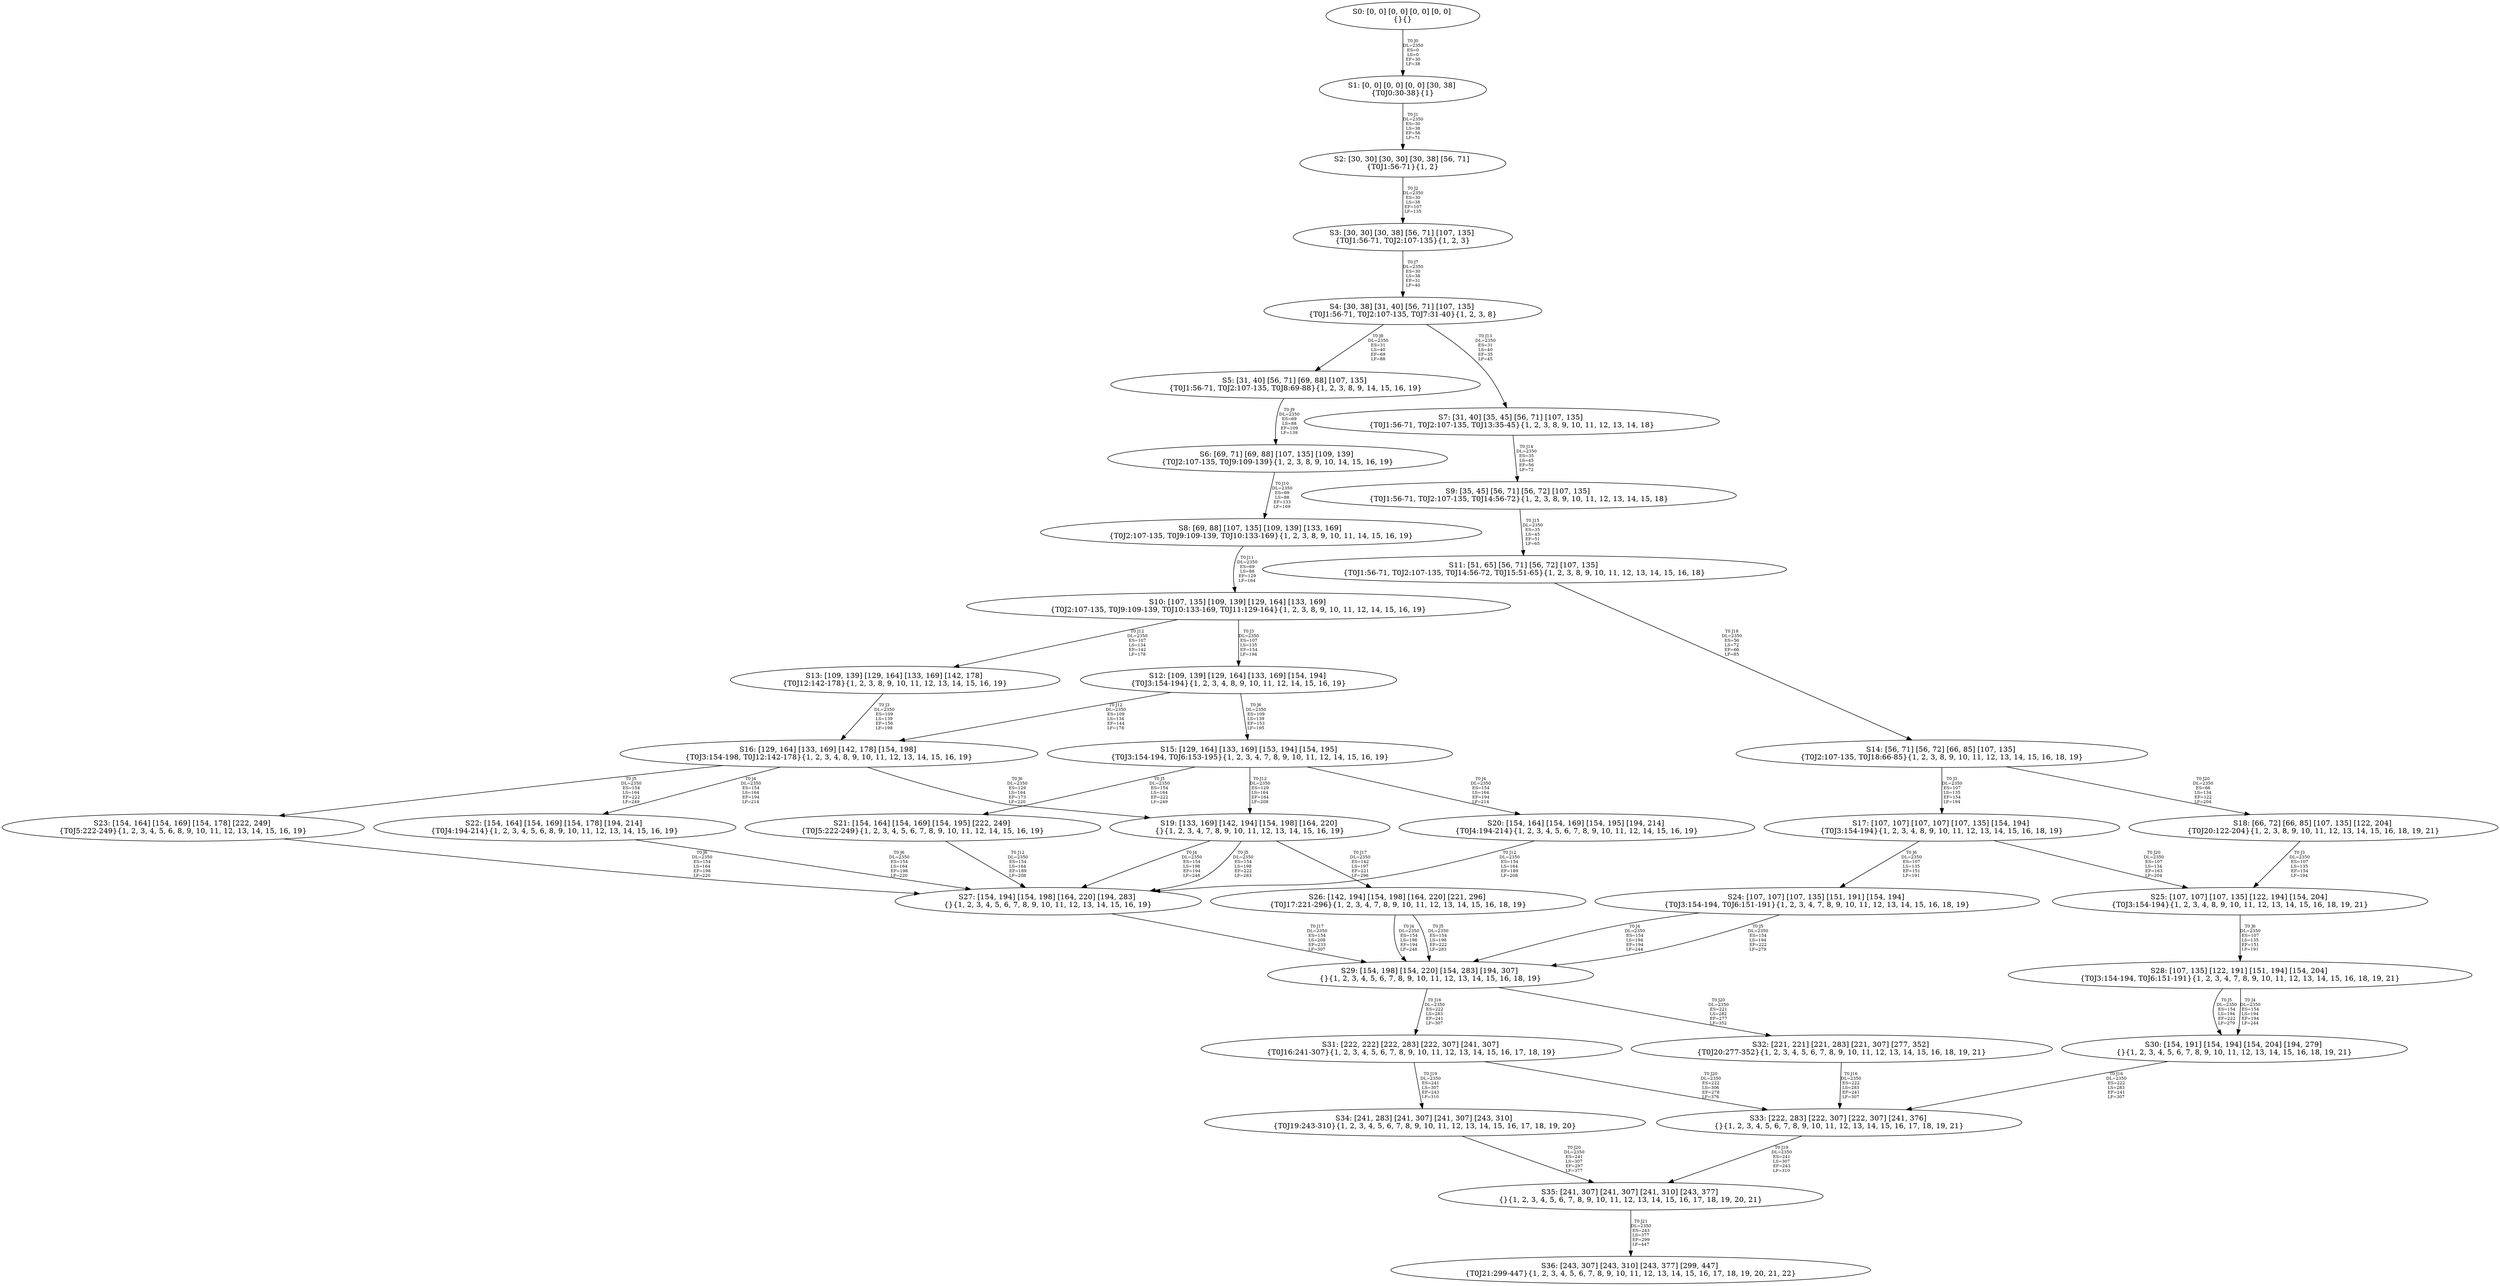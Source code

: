 digraph {
	S0[label="S0: [0, 0] [0, 0] [0, 0] [0, 0] \n{}{}"];
	S1[label="S1: [0, 0] [0, 0] [0, 0] [30, 38] \n{T0J0:30-38}{1}"];
	S2[label="S2: [30, 30] [30, 30] [30, 38] [56, 71] \n{T0J1:56-71}{1, 2}"];
	S3[label="S3: [30, 30] [30, 38] [56, 71] [107, 135] \n{T0J1:56-71, T0J2:107-135}{1, 2, 3}"];
	S4[label="S4: [30, 38] [31, 40] [56, 71] [107, 135] \n{T0J1:56-71, T0J2:107-135, T0J7:31-40}{1, 2, 3, 8}"];
	S5[label="S5: [31, 40] [56, 71] [69, 88] [107, 135] \n{T0J1:56-71, T0J2:107-135, T0J8:69-88}{1, 2, 3, 8, 9, 14, 15, 16, 19}"];
	S6[label="S6: [69, 71] [69, 88] [107, 135] [109, 139] \n{T0J2:107-135, T0J9:109-139}{1, 2, 3, 8, 9, 10, 14, 15, 16, 19}"];
	S7[label="S7: [31, 40] [35, 45] [56, 71] [107, 135] \n{T0J1:56-71, T0J2:107-135, T0J13:35-45}{1, 2, 3, 8, 9, 10, 11, 12, 13, 14, 18}"];
	S8[label="S8: [69, 88] [107, 135] [109, 139] [133, 169] \n{T0J2:107-135, T0J9:109-139, T0J10:133-169}{1, 2, 3, 8, 9, 10, 11, 14, 15, 16, 19}"];
	S9[label="S9: [35, 45] [56, 71] [56, 72] [107, 135] \n{T0J1:56-71, T0J2:107-135, T0J14:56-72}{1, 2, 3, 8, 9, 10, 11, 12, 13, 14, 15, 18}"];
	S10[label="S10: [107, 135] [109, 139] [129, 164] [133, 169] \n{T0J2:107-135, T0J9:109-139, T0J10:133-169, T0J11:129-164}{1, 2, 3, 8, 9, 10, 11, 12, 14, 15, 16, 19}"];
	S11[label="S11: [51, 65] [56, 71] [56, 72] [107, 135] \n{T0J1:56-71, T0J2:107-135, T0J14:56-72, T0J15:51-65}{1, 2, 3, 8, 9, 10, 11, 12, 13, 14, 15, 16, 18}"];
	S12[label="S12: [109, 139] [129, 164] [133, 169] [154, 194] \n{T0J3:154-194}{1, 2, 3, 4, 8, 9, 10, 11, 12, 14, 15, 16, 19}"];
	S13[label="S13: [109, 139] [129, 164] [133, 169] [142, 178] \n{T0J12:142-178}{1, 2, 3, 8, 9, 10, 11, 12, 13, 14, 15, 16, 19}"];
	S14[label="S14: [56, 71] [56, 72] [66, 85] [107, 135] \n{T0J2:107-135, T0J18:66-85}{1, 2, 3, 8, 9, 10, 11, 12, 13, 14, 15, 16, 18, 19}"];
	S15[label="S15: [129, 164] [133, 169] [153, 194] [154, 195] \n{T0J3:154-194, T0J6:153-195}{1, 2, 3, 4, 7, 8, 9, 10, 11, 12, 14, 15, 16, 19}"];
	S16[label="S16: [129, 164] [133, 169] [142, 178] [154, 198] \n{T0J3:154-198, T0J12:142-178}{1, 2, 3, 4, 8, 9, 10, 11, 12, 13, 14, 15, 16, 19}"];
	S17[label="S17: [107, 107] [107, 107] [107, 135] [154, 194] \n{T0J3:154-194}{1, 2, 3, 4, 8, 9, 10, 11, 12, 13, 14, 15, 16, 18, 19}"];
	S18[label="S18: [66, 72] [66, 85] [107, 135] [122, 204] \n{T0J20:122-204}{1, 2, 3, 8, 9, 10, 11, 12, 13, 14, 15, 16, 18, 19, 21}"];
	S19[label="S19: [133, 169] [142, 194] [154, 198] [164, 220] \n{}{1, 2, 3, 4, 7, 8, 9, 10, 11, 12, 13, 14, 15, 16, 19}"];
	S20[label="S20: [154, 164] [154, 169] [154, 195] [194, 214] \n{T0J4:194-214}{1, 2, 3, 4, 5, 6, 7, 8, 9, 10, 11, 12, 14, 15, 16, 19}"];
	S21[label="S21: [154, 164] [154, 169] [154, 195] [222, 249] \n{T0J5:222-249}{1, 2, 3, 4, 5, 6, 7, 8, 9, 10, 11, 12, 14, 15, 16, 19}"];
	S22[label="S22: [154, 164] [154, 169] [154, 178] [194, 214] \n{T0J4:194-214}{1, 2, 3, 4, 5, 6, 8, 9, 10, 11, 12, 13, 14, 15, 16, 19}"];
	S23[label="S23: [154, 164] [154, 169] [154, 178] [222, 249] \n{T0J5:222-249}{1, 2, 3, 4, 5, 6, 8, 9, 10, 11, 12, 13, 14, 15, 16, 19}"];
	S24[label="S24: [107, 107] [107, 135] [151, 191] [154, 194] \n{T0J3:154-194, T0J6:151-191}{1, 2, 3, 4, 7, 8, 9, 10, 11, 12, 13, 14, 15, 16, 18, 19}"];
	S25[label="S25: [107, 107] [107, 135] [122, 194] [154, 204] \n{T0J3:154-194}{1, 2, 3, 4, 8, 9, 10, 11, 12, 13, 14, 15, 16, 18, 19, 21}"];
	S26[label="S26: [142, 194] [154, 198] [164, 220] [221, 296] \n{T0J17:221-296}{1, 2, 3, 4, 7, 8, 9, 10, 11, 12, 13, 14, 15, 16, 18, 19}"];
	S27[label="S27: [154, 194] [154, 198] [164, 220] [194, 283] \n{}{1, 2, 3, 4, 5, 6, 7, 8, 9, 10, 11, 12, 13, 14, 15, 16, 19}"];
	S28[label="S28: [107, 135] [122, 191] [151, 194] [154, 204] \n{T0J3:154-194, T0J6:151-191}{1, 2, 3, 4, 7, 8, 9, 10, 11, 12, 13, 14, 15, 16, 18, 19, 21}"];
	S29[label="S29: [154, 198] [154, 220] [154, 283] [194, 307] \n{}{1, 2, 3, 4, 5, 6, 7, 8, 9, 10, 11, 12, 13, 14, 15, 16, 18, 19}"];
	S30[label="S30: [154, 191] [154, 194] [154, 204] [194, 279] \n{}{1, 2, 3, 4, 5, 6, 7, 8, 9, 10, 11, 12, 13, 14, 15, 16, 18, 19, 21}"];
	S31[label="S31: [222, 222] [222, 283] [222, 307] [241, 307] \n{T0J16:241-307}{1, 2, 3, 4, 5, 6, 7, 8, 9, 10, 11, 12, 13, 14, 15, 16, 17, 18, 19}"];
	S32[label="S32: [221, 221] [221, 283] [221, 307] [277, 352] \n{T0J20:277-352}{1, 2, 3, 4, 5, 6, 7, 8, 9, 10, 11, 12, 13, 14, 15, 16, 18, 19, 21}"];
	S33[label="S33: [222, 283] [222, 307] [222, 307] [241, 376] \n{}{1, 2, 3, 4, 5, 6, 7, 8, 9, 10, 11, 12, 13, 14, 15, 16, 17, 18, 19, 21}"];
	S34[label="S34: [241, 283] [241, 307] [241, 307] [243, 310] \n{T0J19:243-310}{1, 2, 3, 4, 5, 6, 7, 8, 9, 10, 11, 12, 13, 14, 15, 16, 17, 18, 19, 20}"];
	S35[label="S35: [241, 307] [241, 307] [241, 310] [243, 377] \n{}{1, 2, 3, 4, 5, 6, 7, 8, 9, 10, 11, 12, 13, 14, 15, 16, 17, 18, 19, 20, 21}"];
	S36[label="S36: [243, 307] [243, 310] [243, 377] [299, 447] \n{T0J21:299-447}{1, 2, 3, 4, 5, 6, 7, 8, 9, 10, 11, 12, 13, 14, 15, 16, 17, 18, 19, 20, 21, 22}"];
	S0 -> S1[label="T0 J0\nDL=2350\nES=0\nLS=0\nEF=30\nLF=38",fontsize=8];
	S1 -> S2[label="T0 J1\nDL=2350\nES=30\nLS=38\nEF=56\nLF=71",fontsize=8];
	S2 -> S3[label="T0 J2\nDL=2350\nES=30\nLS=38\nEF=107\nLF=135",fontsize=8];
	S3 -> S4[label="T0 J7\nDL=2350\nES=30\nLS=38\nEF=31\nLF=40",fontsize=8];
	S4 -> S5[label="T0 J8\nDL=2350\nES=31\nLS=40\nEF=69\nLF=88",fontsize=8];
	S4 -> S7[label="T0 J13\nDL=2350\nES=31\nLS=40\nEF=35\nLF=45",fontsize=8];
	S5 -> S6[label="T0 J9\nDL=2350\nES=69\nLS=88\nEF=109\nLF=139",fontsize=8];
	S6 -> S8[label="T0 J10\nDL=2350\nES=69\nLS=88\nEF=133\nLF=169",fontsize=8];
	S7 -> S9[label="T0 J14\nDL=2350\nES=35\nLS=45\nEF=56\nLF=72",fontsize=8];
	S8 -> S10[label="T0 J11\nDL=2350\nES=69\nLS=88\nEF=129\nLF=164",fontsize=8];
	S9 -> S11[label="T0 J15\nDL=2350\nES=35\nLS=45\nEF=51\nLF=65",fontsize=8];
	S10 -> S12[label="T0 J3\nDL=2350\nES=107\nLS=135\nEF=154\nLF=194",fontsize=8];
	S10 -> S13[label="T0 J12\nDL=2350\nES=107\nLS=134\nEF=142\nLF=178",fontsize=8];
	S11 -> S14[label="T0 J18\nDL=2350\nES=56\nLS=72\nEF=66\nLF=85",fontsize=8];
	S12 -> S15[label="T0 J6\nDL=2350\nES=109\nLS=139\nEF=153\nLF=195",fontsize=8];
	S12 -> S16[label="T0 J12\nDL=2350\nES=109\nLS=134\nEF=144\nLF=178",fontsize=8];
	S13 -> S16[label="T0 J3\nDL=2350\nES=109\nLS=139\nEF=156\nLF=198",fontsize=8];
	S14 -> S17[label="T0 J3\nDL=2350\nES=107\nLS=135\nEF=154\nLF=194",fontsize=8];
	S14 -> S18[label="T0 J20\nDL=2350\nES=66\nLS=134\nEF=122\nLF=204",fontsize=8];
	S15 -> S20[label="T0 J4\nDL=2350\nES=154\nLS=164\nEF=194\nLF=214",fontsize=8];
	S15 -> S21[label="T0 J5\nDL=2350\nES=154\nLS=164\nEF=222\nLF=249",fontsize=8];
	S15 -> S19[label="T0 J12\nDL=2350\nES=129\nLS=164\nEF=164\nLF=208",fontsize=8];
	S16 -> S22[label="T0 J4\nDL=2350\nES=154\nLS=164\nEF=194\nLF=214",fontsize=8];
	S16 -> S23[label="T0 J5\nDL=2350\nES=154\nLS=164\nEF=222\nLF=249",fontsize=8];
	S16 -> S19[label="T0 J6\nDL=2350\nES=129\nLS=164\nEF=173\nLF=220",fontsize=8];
	S17 -> S24[label="T0 J6\nDL=2350\nES=107\nLS=135\nEF=151\nLF=191",fontsize=8];
	S17 -> S25[label="T0 J20\nDL=2350\nES=107\nLS=134\nEF=163\nLF=204",fontsize=8];
	S18 -> S25[label="T0 J3\nDL=2350\nES=107\nLS=135\nEF=154\nLF=194",fontsize=8];
	S19 -> S27[label="T0 J4\nDL=2350\nES=154\nLS=198\nEF=194\nLF=248",fontsize=8];
	S19 -> S27[label="T0 J5\nDL=2350\nES=154\nLS=198\nEF=222\nLF=283",fontsize=8];
	S19 -> S26[label="T0 J17\nDL=2350\nES=142\nLS=197\nEF=221\nLF=296",fontsize=8];
	S20 -> S27[label="T0 J12\nDL=2350\nES=154\nLS=164\nEF=189\nLF=208",fontsize=8];
	S21 -> S27[label="T0 J12\nDL=2350\nES=154\nLS=164\nEF=189\nLF=208",fontsize=8];
	S22 -> S27[label="T0 J6\nDL=2350\nES=154\nLS=164\nEF=198\nLF=220",fontsize=8];
	S23 -> S27[label="T0 J6\nDL=2350\nES=154\nLS=164\nEF=198\nLF=220",fontsize=8];
	S24 -> S29[label="T0 J4\nDL=2350\nES=154\nLS=194\nEF=194\nLF=244",fontsize=8];
	S24 -> S29[label="T0 J5\nDL=2350\nES=154\nLS=194\nEF=222\nLF=279",fontsize=8];
	S25 -> S28[label="T0 J6\nDL=2350\nES=107\nLS=135\nEF=151\nLF=191",fontsize=8];
	S26 -> S29[label="T0 J4\nDL=2350\nES=154\nLS=198\nEF=194\nLF=248",fontsize=8];
	S26 -> S29[label="T0 J5\nDL=2350\nES=154\nLS=198\nEF=222\nLF=283",fontsize=8];
	S27 -> S29[label="T0 J17\nDL=2350\nES=154\nLS=208\nEF=233\nLF=307",fontsize=8];
	S28 -> S30[label="T0 J4\nDL=2350\nES=154\nLS=194\nEF=194\nLF=244",fontsize=8];
	S28 -> S30[label="T0 J5\nDL=2350\nES=154\nLS=194\nEF=222\nLF=279",fontsize=8];
	S29 -> S31[label="T0 J16\nDL=2350\nES=222\nLS=283\nEF=241\nLF=307",fontsize=8];
	S29 -> S32[label="T0 J20\nDL=2350\nES=221\nLS=282\nEF=277\nLF=352",fontsize=8];
	S30 -> S33[label="T0 J16\nDL=2350\nES=222\nLS=283\nEF=241\nLF=307",fontsize=8];
	S31 -> S34[label="T0 J19\nDL=2350\nES=241\nLS=307\nEF=243\nLF=310",fontsize=8];
	S31 -> S33[label="T0 J20\nDL=2350\nES=222\nLS=306\nEF=278\nLF=376",fontsize=8];
	S32 -> S33[label="T0 J16\nDL=2350\nES=222\nLS=283\nEF=241\nLF=307",fontsize=8];
	S33 -> S35[label="T0 J19\nDL=2350\nES=241\nLS=307\nEF=243\nLF=310",fontsize=8];
	S34 -> S35[label="T0 J20\nDL=2350\nES=241\nLS=307\nEF=297\nLF=377",fontsize=8];
	S35 -> S36[label="T0 J21\nDL=2350\nES=243\nLS=377\nEF=299\nLF=447",fontsize=8];
}
